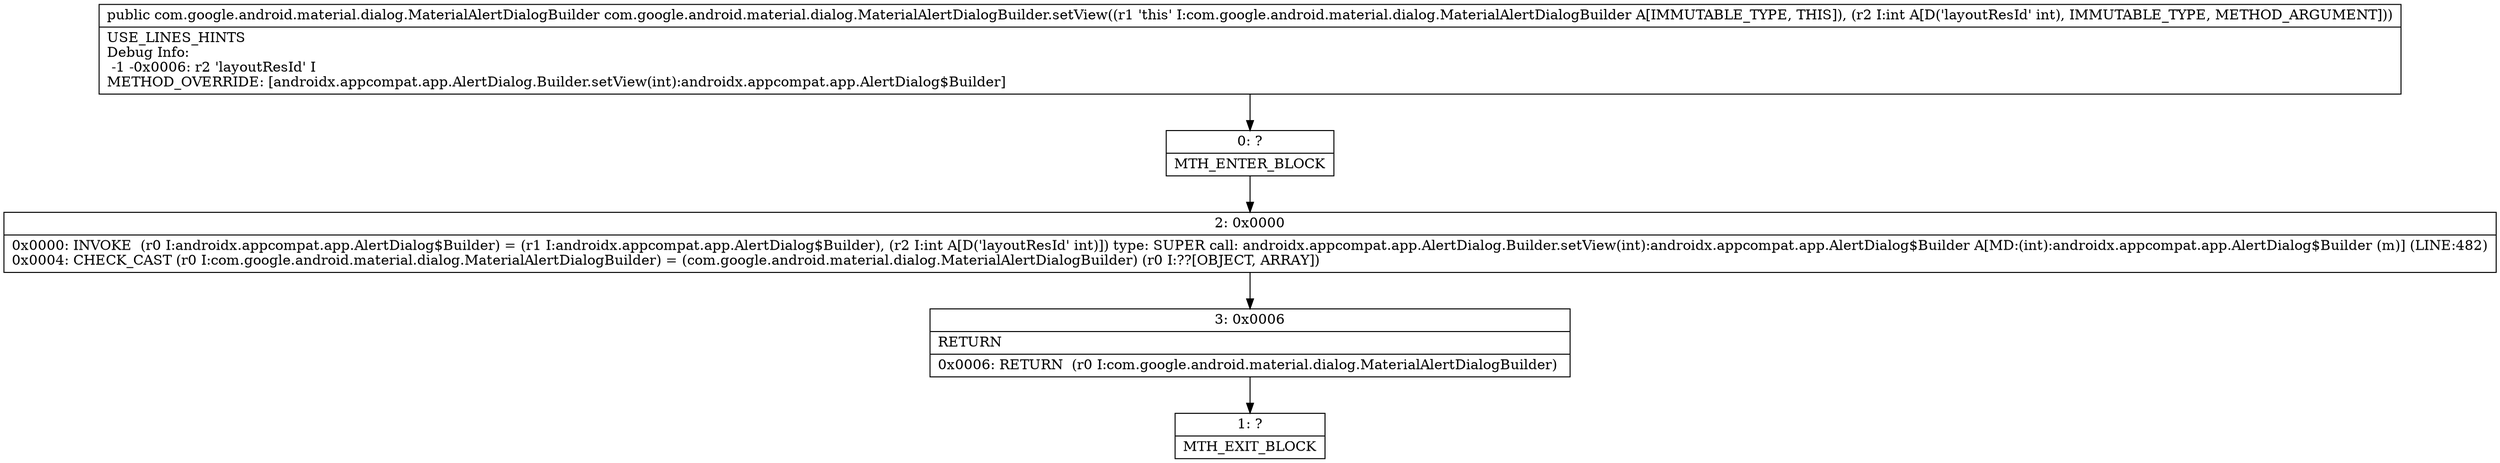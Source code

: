 digraph "CFG forcom.google.android.material.dialog.MaterialAlertDialogBuilder.setView(I)Lcom\/google\/android\/material\/dialog\/MaterialAlertDialogBuilder;" {
Node_0 [shape=record,label="{0\:\ ?|MTH_ENTER_BLOCK\l}"];
Node_2 [shape=record,label="{2\:\ 0x0000|0x0000: INVOKE  (r0 I:androidx.appcompat.app.AlertDialog$Builder) = (r1 I:androidx.appcompat.app.AlertDialog$Builder), (r2 I:int A[D('layoutResId' int)]) type: SUPER call: androidx.appcompat.app.AlertDialog.Builder.setView(int):androidx.appcompat.app.AlertDialog$Builder A[MD:(int):androidx.appcompat.app.AlertDialog$Builder (m)] (LINE:482)\l0x0004: CHECK_CAST (r0 I:com.google.android.material.dialog.MaterialAlertDialogBuilder) = (com.google.android.material.dialog.MaterialAlertDialogBuilder) (r0 I:??[OBJECT, ARRAY]) \l}"];
Node_3 [shape=record,label="{3\:\ 0x0006|RETURN\l|0x0006: RETURN  (r0 I:com.google.android.material.dialog.MaterialAlertDialogBuilder) \l}"];
Node_1 [shape=record,label="{1\:\ ?|MTH_EXIT_BLOCK\l}"];
MethodNode[shape=record,label="{public com.google.android.material.dialog.MaterialAlertDialogBuilder com.google.android.material.dialog.MaterialAlertDialogBuilder.setView((r1 'this' I:com.google.android.material.dialog.MaterialAlertDialogBuilder A[IMMUTABLE_TYPE, THIS]), (r2 I:int A[D('layoutResId' int), IMMUTABLE_TYPE, METHOD_ARGUMENT]))  | USE_LINES_HINTS\lDebug Info:\l  \-1 \-0x0006: r2 'layoutResId' I\lMETHOD_OVERRIDE: [androidx.appcompat.app.AlertDialog.Builder.setView(int):androidx.appcompat.app.AlertDialog$Builder]\l}"];
MethodNode -> Node_0;Node_0 -> Node_2;
Node_2 -> Node_3;
Node_3 -> Node_1;
}

